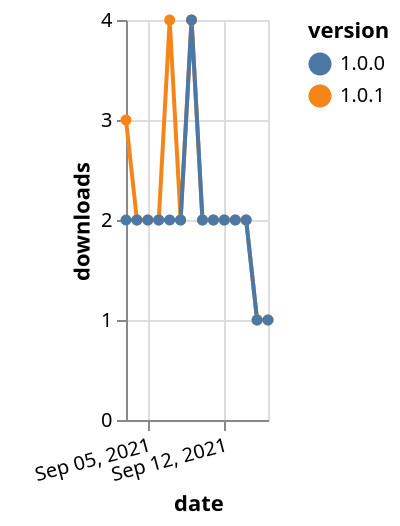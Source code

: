 {"$schema": "https://vega.github.io/schema/vega-lite/v5.json", "description": "A simple bar chart with embedded data.", "data": {"values": [{"date": "2021-09-03", "total": 200, "delta": 3, "version": "1.0.1"}, {"date": "2021-09-04", "total": 202, "delta": 2, "version": "1.0.1"}, {"date": "2021-09-05", "total": 204, "delta": 2, "version": "1.0.1"}, {"date": "2021-09-06", "total": 206, "delta": 2, "version": "1.0.1"}, {"date": "2021-09-07", "total": 210, "delta": 4, "version": "1.0.1"}, {"date": "2021-09-08", "total": 212, "delta": 2, "version": "1.0.1"}, {"date": "2021-09-09", "total": 216, "delta": 4, "version": "1.0.1"}, {"date": "2021-09-10", "total": 218, "delta": 2, "version": "1.0.1"}, {"date": "2021-09-11", "total": 220, "delta": 2, "version": "1.0.1"}, {"date": "2021-09-12", "total": 222, "delta": 2, "version": "1.0.1"}, {"date": "2021-09-13", "total": 224, "delta": 2, "version": "1.0.1"}, {"date": "2021-09-14", "total": 226, "delta": 2, "version": "1.0.1"}, {"date": "2021-09-15", "total": 227, "delta": 1, "version": "1.0.1"}, {"date": "2021-09-16", "total": 228, "delta": 1, "version": "1.0.1"}, {"date": "2021-09-03", "total": 1829, "delta": 2, "version": "1.0.0"}, {"date": "2021-09-04", "total": 1831, "delta": 2, "version": "1.0.0"}, {"date": "2021-09-05", "total": 1833, "delta": 2, "version": "1.0.0"}, {"date": "2021-09-06", "total": 1835, "delta": 2, "version": "1.0.0"}, {"date": "2021-09-07", "total": 1837, "delta": 2, "version": "1.0.0"}, {"date": "2021-09-08", "total": 1839, "delta": 2, "version": "1.0.0"}, {"date": "2021-09-09", "total": 1843, "delta": 4, "version": "1.0.0"}, {"date": "2021-09-10", "total": 1845, "delta": 2, "version": "1.0.0"}, {"date": "2021-09-11", "total": 1847, "delta": 2, "version": "1.0.0"}, {"date": "2021-09-12", "total": 1849, "delta": 2, "version": "1.0.0"}, {"date": "2021-09-13", "total": 1851, "delta": 2, "version": "1.0.0"}, {"date": "2021-09-14", "total": 1853, "delta": 2, "version": "1.0.0"}, {"date": "2021-09-15", "total": 1854, "delta": 1, "version": "1.0.0"}, {"date": "2021-09-16", "total": 1855, "delta": 1, "version": "1.0.0"}]}, "width": "container", "mark": {"type": "line", "point": {"filled": true}}, "encoding": {"x": {"field": "date", "type": "temporal", "timeUnit": "yearmonthdate", "title": "date", "axis": {"labelAngle": -15}}, "y": {"field": "delta", "type": "quantitative", "title": "downloads"}, "color": {"field": "version", "type": "nominal"}, "tooltip": {"field": "delta"}}}
